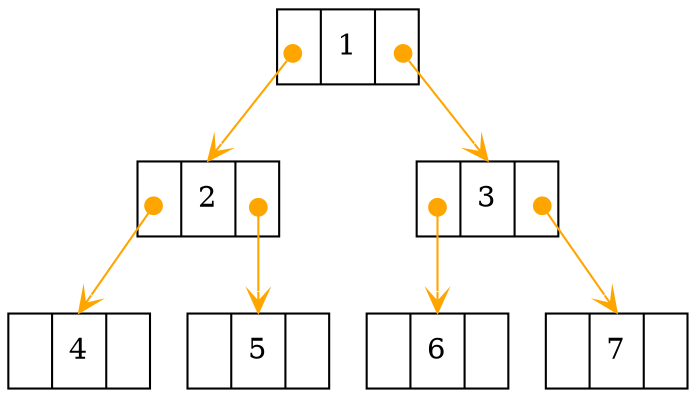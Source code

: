 digraph binarysearchtree {
        graph[splines=line] 
        node [ shape=record ]
        edge [arrowhead=vee, arrowtail=dot, color=orange, dir=both, tailclip=false]
        A [label=" <left>  | <data> 1| <right> "]
        B [label=" <left>  | <data> 2| <right> "]
        C [label=" <left>  | <data> 3| <right> "]
        D [label=" <left>  | <data> 4| <right> "]
        E [label=" <left>  | <data> 5| <right> "]
        F [label=" <left>  | <data> 6| <right> "]
        G [label=" <left>  | <data> 7| <right> "]
        
        

        A:left:B -> B:data;
        A:right:B -> C:data;
        B:left:B -> D:data ;
        B:right:B -> E:data;
        C:left:B-> F:data ;
        C:right:B -> G:data ;
               
}
